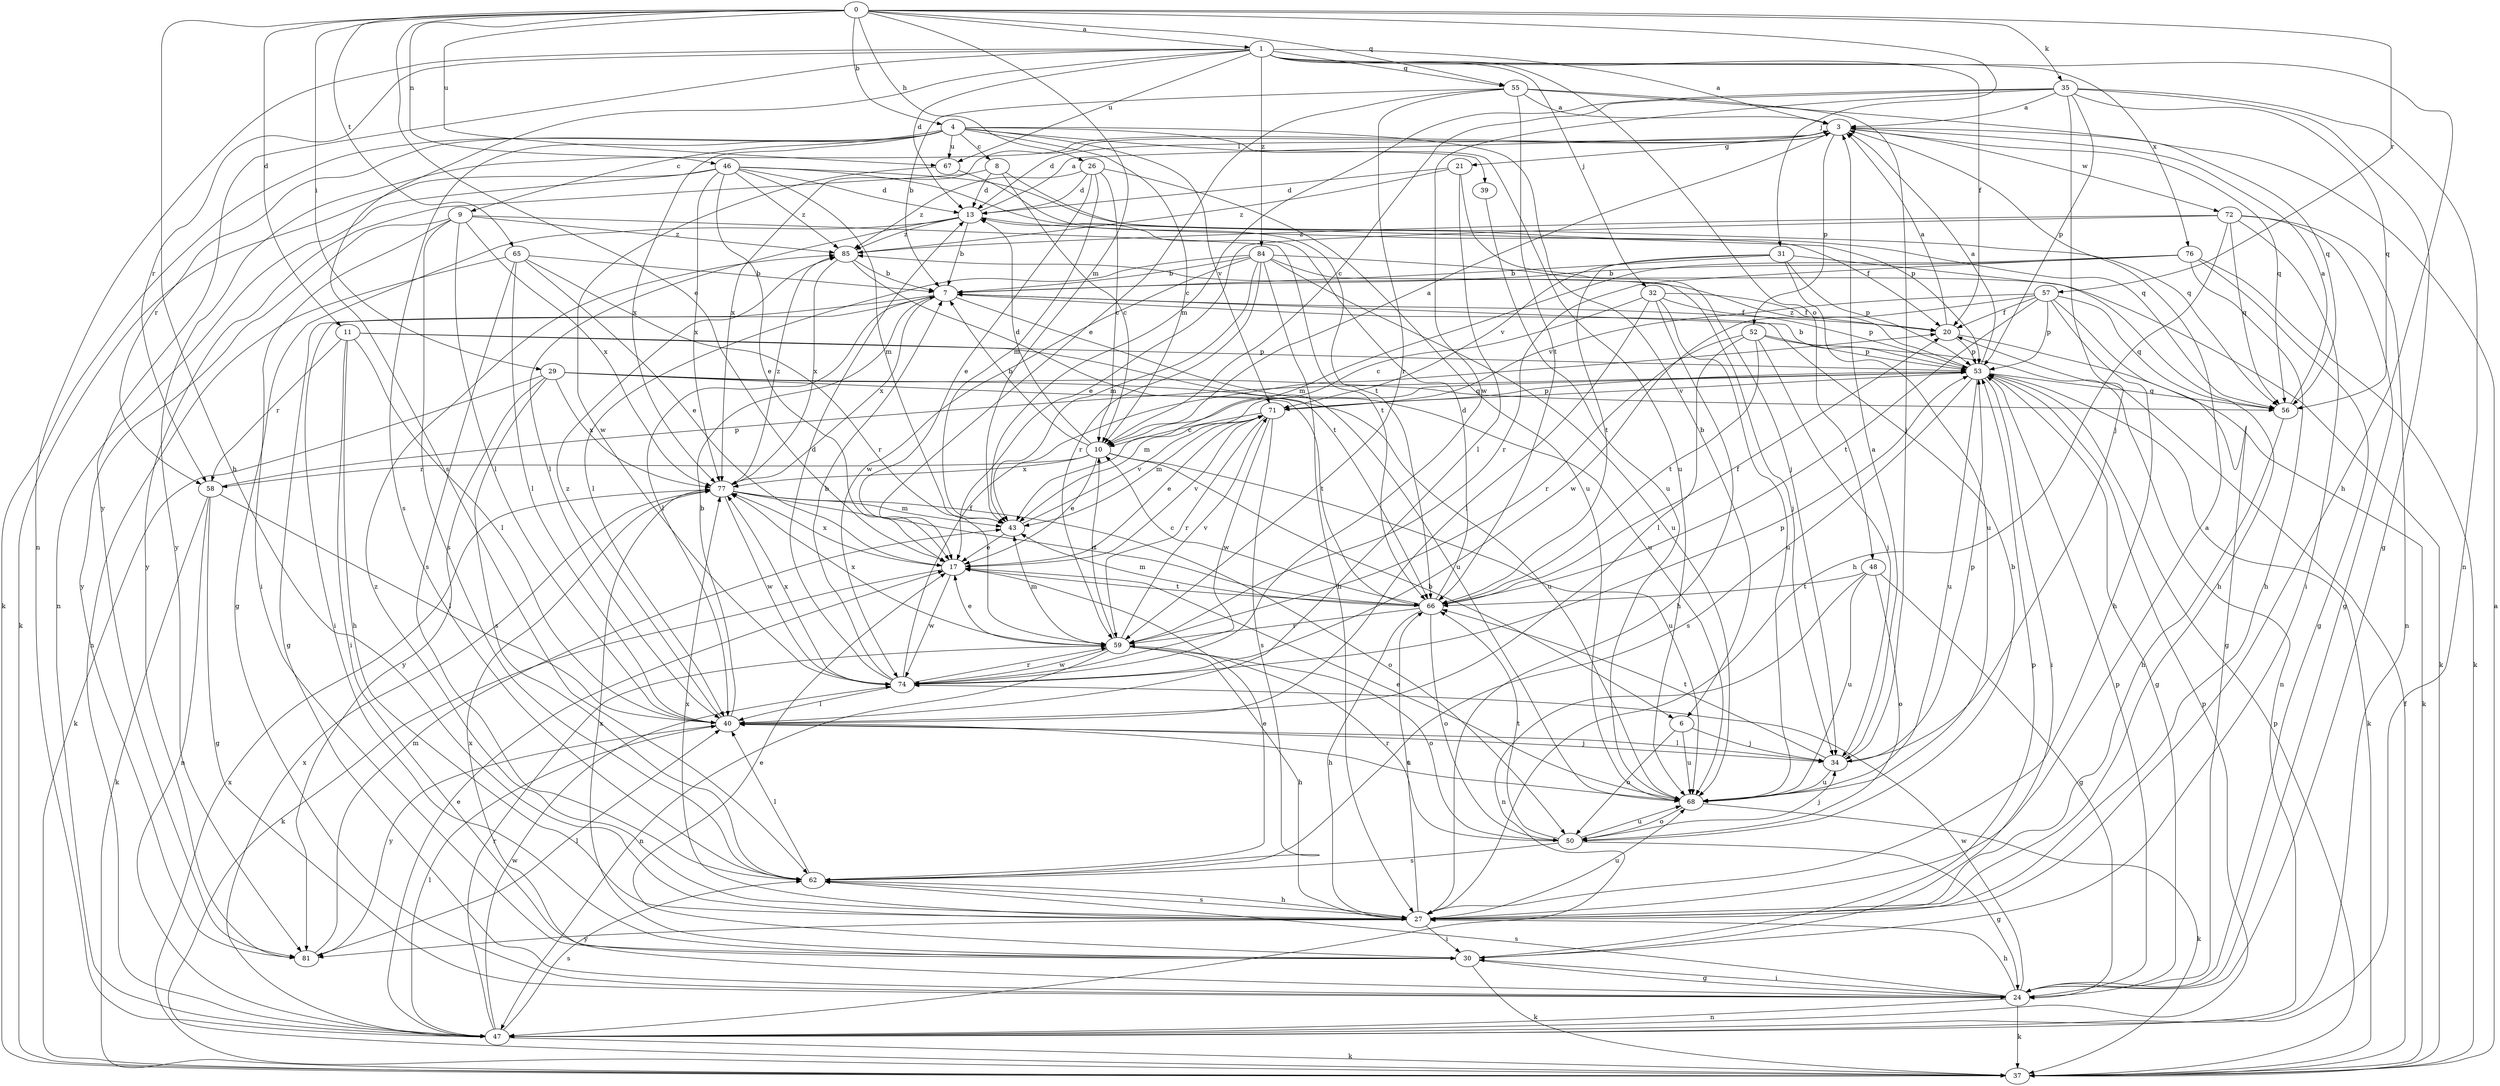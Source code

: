 strict digraph  {
0;
1;
3;
4;
6;
7;
8;
9;
10;
11;
13;
17;
20;
21;
24;
26;
27;
29;
30;
31;
32;
34;
35;
37;
39;
40;
43;
46;
47;
48;
50;
52;
53;
55;
56;
57;
58;
59;
62;
65;
66;
67;
68;
71;
72;
74;
76;
77;
81;
84;
85;
0 -> 1  [label=a];
0 -> 4  [label=b];
0 -> 11  [label=d];
0 -> 17  [label=e];
0 -> 26  [label=h];
0 -> 27  [label=h];
0 -> 29  [label=i];
0 -> 31  [label=j];
0 -> 35  [label=k];
0 -> 43  [label=m];
0 -> 46  [label=n];
0 -> 55  [label=q];
0 -> 57  [label=r];
0 -> 65  [label=t];
0 -> 67  [label=u];
1 -> 3  [label=a];
1 -> 13  [label=d];
1 -> 20  [label=f];
1 -> 27  [label=h];
1 -> 32  [label=j];
1 -> 47  [label=n];
1 -> 48  [label=o];
1 -> 55  [label=q];
1 -> 58  [label=r];
1 -> 62  [label=s];
1 -> 67  [label=u];
1 -> 76  [label=x];
1 -> 81  [label=y];
1 -> 84  [label=z];
3 -> 13  [label=d];
3 -> 21  [label=g];
3 -> 52  [label=p];
3 -> 56  [label=q];
3 -> 72  [label=w];
3 -> 77  [label=x];
3 -> 81  [label=y];
4 -> 6  [label=b];
4 -> 8  [label=c];
4 -> 9  [label=c];
4 -> 10  [label=c];
4 -> 37  [label=k];
4 -> 39  [label=l];
4 -> 58  [label=r];
4 -> 62  [label=s];
4 -> 67  [label=u];
4 -> 68  [label=u];
4 -> 71  [label=v];
4 -> 77  [label=x];
6 -> 34  [label=j];
6 -> 50  [label=o];
6 -> 68  [label=u];
7 -> 20  [label=f];
7 -> 24  [label=g];
7 -> 30  [label=i];
7 -> 40  [label=l];
7 -> 68  [label=u];
7 -> 77  [label=x];
8 -> 10  [label=c];
8 -> 13  [label=d];
8 -> 56  [label=q];
8 -> 81  [label=y];
9 -> 30  [label=i];
9 -> 40  [label=l];
9 -> 62  [label=s];
9 -> 66  [label=t];
9 -> 77  [label=x];
9 -> 81  [label=y];
9 -> 85  [label=z];
10 -> 3  [label=a];
10 -> 6  [label=b];
10 -> 7  [label=b];
10 -> 13  [label=d];
10 -> 17  [label=e];
10 -> 58  [label=r];
10 -> 68  [label=u];
10 -> 77  [label=x];
11 -> 27  [label=h];
11 -> 30  [label=i];
11 -> 40  [label=l];
11 -> 53  [label=p];
11 -> 58  [label=r];
11 -> 68  [label=u];
13 -> 3  [label=a];
13 -> 7  [label=b];
13 -> 20  [label=f];
13 -> 24  [label=g];
13 -> 40  [label=l];
13 -> 85  [label=z];
17 -> 37  [label=k];
17 -> 66  [label=t];
17 -> 71  [label=v];
17 -> 74  [label=w];
17 -> 77  [label=x];
20 -> 3  [label=a];
20 -> 37  [label=k];
20 -> 53  [label=p];
21 -> 13  [label=d];
21 -> 34  [label=j];
21 -> 40  [label=l];
21 -> 85  [label=z];
24 -> 27  [label=h];
24 -> 30  [label=i];
24 -> 37  [label=k];
24 -> 47  [label=n];
24 -> 53  [label=p];
24 -> 62  [label=s];
24 -> 74  [label=w];
24 -> 77  [label=x];
26 -> 10  [label=c];
26 -> 13  [label=d];
26 -> 17  [label=e];
26 -> 43  [label=m];
26 -> 68  [label=u];
26 -> 85  [label=z];
27 -> 3  [label=a];
27 -> 30  [label=i];
27 -> 62  [label=s];
27 -> 66  [label=t];
27 -> 68  [label=u];
27 -> 77  [label=x];
27 -> 81  [label=y];
27 -> 85  [label=z];
29 -> 37  [label=k];
29 -> 56  [label=q];
29 -> 62  [label=s];
29 -> 66  [label=t];
29 -> 68  [label=u];
29 -> 77  [label=x];
29 -> 81  [label=y];
30 -> 17  [label=e];
30 -> 24  [label=g];
30 -> 37  [label=k];
30 -> 53  [label=p];
30 -> 77  [label=x];
31 -> 7  [label=b];
31 -> 27  [label=h];
31 -> 53  [label=p];
31 -> 66  [label=t];
31 -> 68  [label=u];
31 -> 71  [label=v];
32 -> 10  [label=c];
32 -> 20  [label=f];
32 -> 27  [label=h];
32 -> 40  [label=l];
32 -> 53  [label=p];
32 -> 68  [label=u];
34 -> 3  [label=a];
34 -> 40  [label=l];
34 -> 53  [label=p];
34 -> 66  [label=t];
34 -> 68  [label=u];
35 -> 3  [label=a];
35 -> 10  [label=c];
35 -> 24  [label=g];
35 -> 34  [label=j];
35 -> 43  [label=m];
35 -> 47  [label=n];
35 -> 53  [label=p];
35 -> 56  [label=q];
35 -> 74  [label=w];
37 -> 3  [label=a];
37 -> 20  [label=f];
37 -> 53  [label=p];
37 -> 77  [label=x];
39 -> 68  [label=u];
40 -> 7  [label=b];
40 -> 34  [label=j];
40 -> 68  [label=u];
40 -> 81  [label=y];
40 -> 85  [label=z];
43 -> 17  [label=e];
43 -> 71  [label=v];
46 -> 13  [label=d];
46 -> 17  [label=e];
46 -> 37  [label=k];
46 -> 43  [label=m];
46 -> 47  [label=n];
46 -> 53  [label=p];
46 -> 56  [label=q];
46 -> 77  [label=x];
46 -> 85  [label=z];
47 -> 17  [label=e];
47 -> 37  [label=k];
47 -> 40  [label=l];
47 -> 53  [label=p];
47 -> 59  [label=r];
47 -> 62  [label=s];
47 -> 74  [label=w];
47 -> 77  [label=x];
48 -> 24  [label=g];
48 -> 47  [label=n];
48 -> 50  [label=o];
48 -> 66  [label=t];
48 -> 68  [label=u];
50 -> 7  [label=b];
50 -> 24  [label=g];
50 -> 34  [label=j];
50 -> 59  [label=r];
50 -> 62  [label=s];
50 -> 66  [label=t];
50 -> 68  [label=u];
52 -> 34  [label=j];
52 -> 40  [label=l];
52 -> 47  [label=n];
52 -> 53  [label=p];
52 -> 59  [label=r];
52 -> 66  [label=t];
53 -> 3  [label=a];
53 -> 7  [label=b];
53 -> 24  [label=g];
53 -> 30  [label=i];
53 -> 37  [label=k];
53 -> 43  [label=m];
53 -> 56  [label=q];
53 -> 62  [label=s];
53 -> 68  [label=u];
53 -> 71  [label=v];
53 -> 85  [label=z];
55 -> 3  [label=a];
55 -> 7  [label=b];
55 -> 17  [label=e];
55 -> 34  [label=j];
55 -> 56  [label=q];
55 -> 59  [label=r];
55 -> 66  [label=t];
56 -> 3  [label=a];
56 -> 27  [label=h];
57 -> 20  [label=f];
57 -> 24  [label=g];
57 -> 27  [label=h];
57 -> 53  [label=p];
57 -> 56  [label=q];
57 -> 66  [label=t];
57 -> 71  [label=v];
57 -> 74  [label=w];
58 -> 24  [label=g];
58 -> 37  [label=k];
58 -> 40  [label=l];
58 -> 47  [label=n];
58 -> 53  [label=p];
59 -> 10  [label=c];
59 -> 17  [label=e];
59 -> 27  [label=h];
59 -> 43  [label=m];
59 -> 47  [label=n];
59 -> 50  [label=o];
59 -> 71  [label=v];
59 -> 74  [label=w];
59 -> 77  [label=x];
62 -> 17  [label=e];
62 -> 27  [label=h];
62 -> 40  [label=l];
65 -> 7  [label=b];
65 -> 17  [label=e];
65 -> 40  [label=l];
65 -> 47  [label=n];
65 -> 59  [label=r];
65 -> 62  [label=s];
66 -> 10  [label=c];
66 -> 13  [label=d];
66 -> 20  [label=f];
66 -> 27  [label=h];
66 -> 43  [label=m];
66 -> 50  [label=o];
66 -> 59  [label=r];
67 -> 66  [label=t];
67 -> 74  [label=w];
68 -> 17  [label=e];
68 -> 37  [label=k];
68 -> 50  [label=o];
71 -> 10  [label=c];
71 -> 17  [label=e];
71 -> 43  [label=m];
71 -> 53  [label=p];
71 -> 59  [label=r];
71 -> 62  [label=s];
71 -> 74  [label=w];
72 -> 17  [label=e];
72 -> 24  [label=g];
72 -> 27  [label=h];
72 -> 30  [label=i];
72 -> 47  [label=n];
72 -> 56  [label=q];
72 -> 85  [label=z];
74 -> 7  [label=b];
74 -> 13  [label=d];
74 -> 20  [label=f];
74 -> 40  [label=l];
74 -> 53  [label=p];
74 -> 59  [label=r];
74 -> 77  [label=x];
76 -> 7  [label=b];
76 -> 24  [label=g];
76 -> 27  [label=h];
76 -> 37  [label=k];
76 -> 43  [label=m];
76 -> 59  [label=r];
77 -> 43  [label=m];
77 -> 50  [label=o];
77 -> 66  [label=t];
77 -> 74  [label=w];
77 -> 85  [label=z];
81 -> 40  [label=l];
81 -> 43  [label=m];
84 -> 7  [label=b];
84 -> 27  [label=h];
84 -> 34  [label=j];
84 -> 37  [label=k];
84 -> 40  [label=l];
84 -> 43  [label=m];
84 -> 59  [label=r];
84 -> 68  [label=u];
84 -> 74  [label=w];
85 -> 7  [label=b];
85 -> 66  [label=t];
85 -> 77  [label=x];
}
